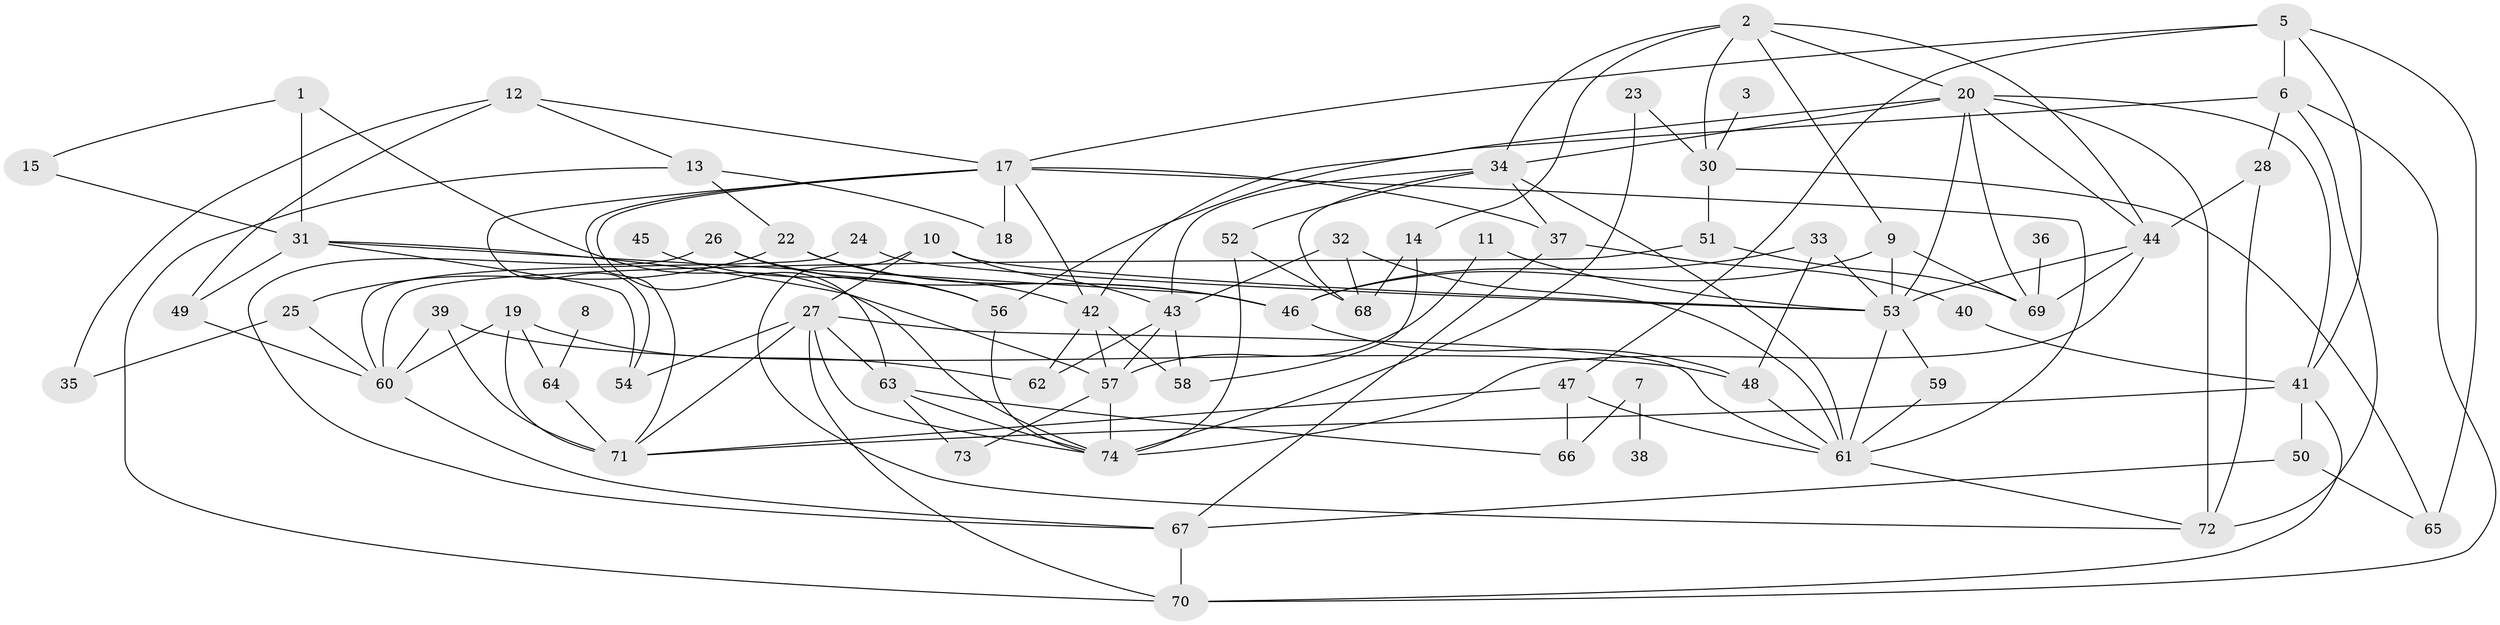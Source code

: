 // original degree distribution, {4: 0.1891891891891892, 3: 0.24324324324324326, 2: 0.22297297297297297, 1: 0.16216216216216217, 7: 0.02027027027027027, 5: 0.0945945945945946, 6: 0.02027027027027027, 0: 0.033783783783783786, 8: 0.006756756756756757, 11: 0.006756756756756757}
// Generated by graph-tools (version 1.1) at 2025/35/03/04/25 23:35:56]
// undirected, 69 vertices, 141 edges
graph export_dot {
  node [color=gray90,style=filled];
  1;
  2;
  3;
  5;
  6;
  7;
  8;
  9;
  10;
  11;
  12;
  13;
  14;
  15;
  17;
  18;
  19;
  20;
  22;
  23;
  24;
  25;
  26;
  27;
  28;
  30;
  31;
  32;
  33;
  34;
  35;
  36;
  37;
  38;
  39;
  40;
  41;
  42;
  43;
  44;
  45;
  46;
  47;
  48;
  49;
  50;
  51;
  52;
  53;
  54;
  56;
  57;
  58;
  59;
  60;
  61;
  62;
  63;
  64;
  65;
  66;
  67;
  68;
  69;
  70;
  71;
  72;
  73;
  74;
  1 -- 15 [weight=1.0];
  1 -- 31 [weight=1.0];
  1 -- 74 [weight=1.0];
  2 -- 9 [weight=1.0];
  2 -- 14 [weight=1.0];
  2 -- 20 [weight=1.0];
  2 -- 30 [weight=1.0];
  2 -- 34 [weight=1.0];
  2 -- 44 [weight=1.0];
  3 -- 30 [weight=1.0];
  5 -- 6 [weight=1.0];
  5 -- 17 [weight=1.0];
  5 -- 41 [weight=1.0];
  5 -- 47 [weight=1.0];
  5 -- 65 [weight=1.0];
  6 -- 28 [weight=1.0];
  6 -- 56 [weight=1.0];
  6 -- 70 [weight=1.0];
  6 -- 72 [weight=1.0];
  7 -- 38 [weight=1.0];
  7 -- 66 [weight=1.0];
  8 -- 64 [weight=1.0];
  9 -- 46 [weight=1.0];
  9 -- 53 [weight=1.0];
  9 -- 69 [weight=1.0];
  10 -- 27 [weight=1.0];
  10 -- 43 [weight=1.0];
  10 -- 53 [weight=1.0];
  10 -- 72 [weight=1.0];
  11 -- 53 [weight=1.0];
  11 -- 57 [weight=1.0];
  12 -- 13 [weight=1.0];
  12 -- 17 [weight=1.0];
  12 -- 35 [weight=1.0];
  12 -- 49 [weight=1.0];
  13 -- 18 [weight=1.0];
  13 -- 22 [weight=1.0];
  13 -- 70 [weight=1.0];
  14 -- 58 [weight=1.0];
  14 -- 68 [weight=1.0];
  15 -- 31 [weight=1.0];
  17 -- 18 [weight=1.0];
  17 -- 37 [weight=1.0];
  17 -- 42 [weight=1.0];
  17 -- 54 [weight=1.0];
  17 -- 61 [weight=1.0];
  17 -- 63 [weight=1.0];
  17 -- 71 [weight=1.0];
  19 -- 60 [weight=1.0];
  19 -- 62 [weight=1.0];
  19 -- 64 [weight=1.0];
  19 -- 71 [weight=1.0];
  20 -- 34 [weight=1.0];
  20 -- 41 [weight=1.0];
  20 -- 42 [weight=1.0];
  20 -- 44 [weight=1.0];
  20 -- 53 [weight=1.0];
  20 -- 69 [weight=1.0];
  20 -- 72 [weight=1.0];
  22 -- 25 [weight=1.0];
  22 -- 42 [weight=1.0];
  22 -- 46 [weight=1.0];
  23 -- 30 [weight=1.0];
  23 -- 74 [weight=1.0];
  24 -- 53 [weight=1.0];
  24 -- 60 [weight=1.0];
  25 -- 35 [weight=1.0];
  25 -- 60 [weight=1.0];
  26 -- 46 [weight=1.0];
  26 -- 56 [weight=1.0];
  26 -- 67 [weight=1.0];
  27 -- 54 [weight=1.0];
  27 -- 61 [weight=1.0];
  27 -- 63 [weight=1.0];
  27 -- 70 [weight=1.0];
  27 -- 71 [weight=1.0];
  27 -- 74 [weight=1.0];
  28 -- 44 [weight=1.0];
  28 -- 72 [weight=1.0];
  30 -- 51 [weight=1.0];
  30 -- 65 [weight=1.0];
  31 -- 46 [weight=1.0];
  31 -- 49 [weight=2.0];
  31 -- 54 [weight=1.0];
  31 -- 57 [weight=1.0];
  32 -- 43 [weight=1.0];
  32 -- 61 [weight=1.0];
  32 -- 68 [weight=1.0];
  33 -- 46 [weight=1.0];
  33 -- 48 [weight=1.0];
  33 -- 53 [weight=1.0];
  34 -- 37 [weight=1.0];
  34 -- 43 [weight=1.0];
  34 -- 52 [weight=1.0];
  34 -- 61 [weight=1.0];
  34 -- 68 [weight=1.0];
  36 -- 69 [weight=1.0];
  37 -- 40 [weight=1.0];
  37 -- 67 [weight=1.0];
  39 -- 48 [weight=1.0];
  39 -- 60 [weight=1.0];
  39 -- 71 [weight=2.0];
  40 -- 41 [weight=1.0];
  41 -- 50 [weight=2.0];
  41 -- 70 [weight=1.0];
  41 -- 71 [weight=1.0];
  42 -- 57 [weight=1.0];
  42 -- 58 [weight=1.0];
  42 -- 62 [weight=1.0];
  43 -- 57 [weight=1.0];
  43 -- 58 [weight=1.0];
  43 -- 62 [weight=1.0];
  44 -- 53 [weight=1.0];
  44 -- 69 [weight=1.0];
  44 -- 74 [weight=1.0];
  45 -- 56 [weight=1.0];
  46 -- 48 [weight=1.0];
  47 -- 61 [weight=1.0];
  47 -- 66 [weight=1.0];
  47 -- 71 [weight=1.0];
  48 -- 61 [weight=1.0];
  49 -- 60 [weight=1.0];
  50 -- 65 [weight=1.0];
  50 -- 67 [weight=1.0];
  51 -- 60 [weight=1.0];
  51 -- 69 [weight=1.0];
  52 -- 68 [weight=1.0];
  52 -- 74 [weight=2.0];
  53 -- 59 [weight=1.0];
  53 -- 61 [weight=1.0];
  56 -- 74 [weight=1.0];
  57 -- 73 [weight=1.0];
  57 -- 74 [weight=1.0];
  59 -- 61 [weight=1.0];
  60 -- 67 [weight=1.0];
  61 -- 72 [weight=1.0];
  63 -- 66 [weight=1.0];
  63 -- 73 [weight=1.0];
  63 -- 74 [weight=1.0];
  64 -- 71 [weight=1.0];
  67 -- 70 [weight=1.0];
}
